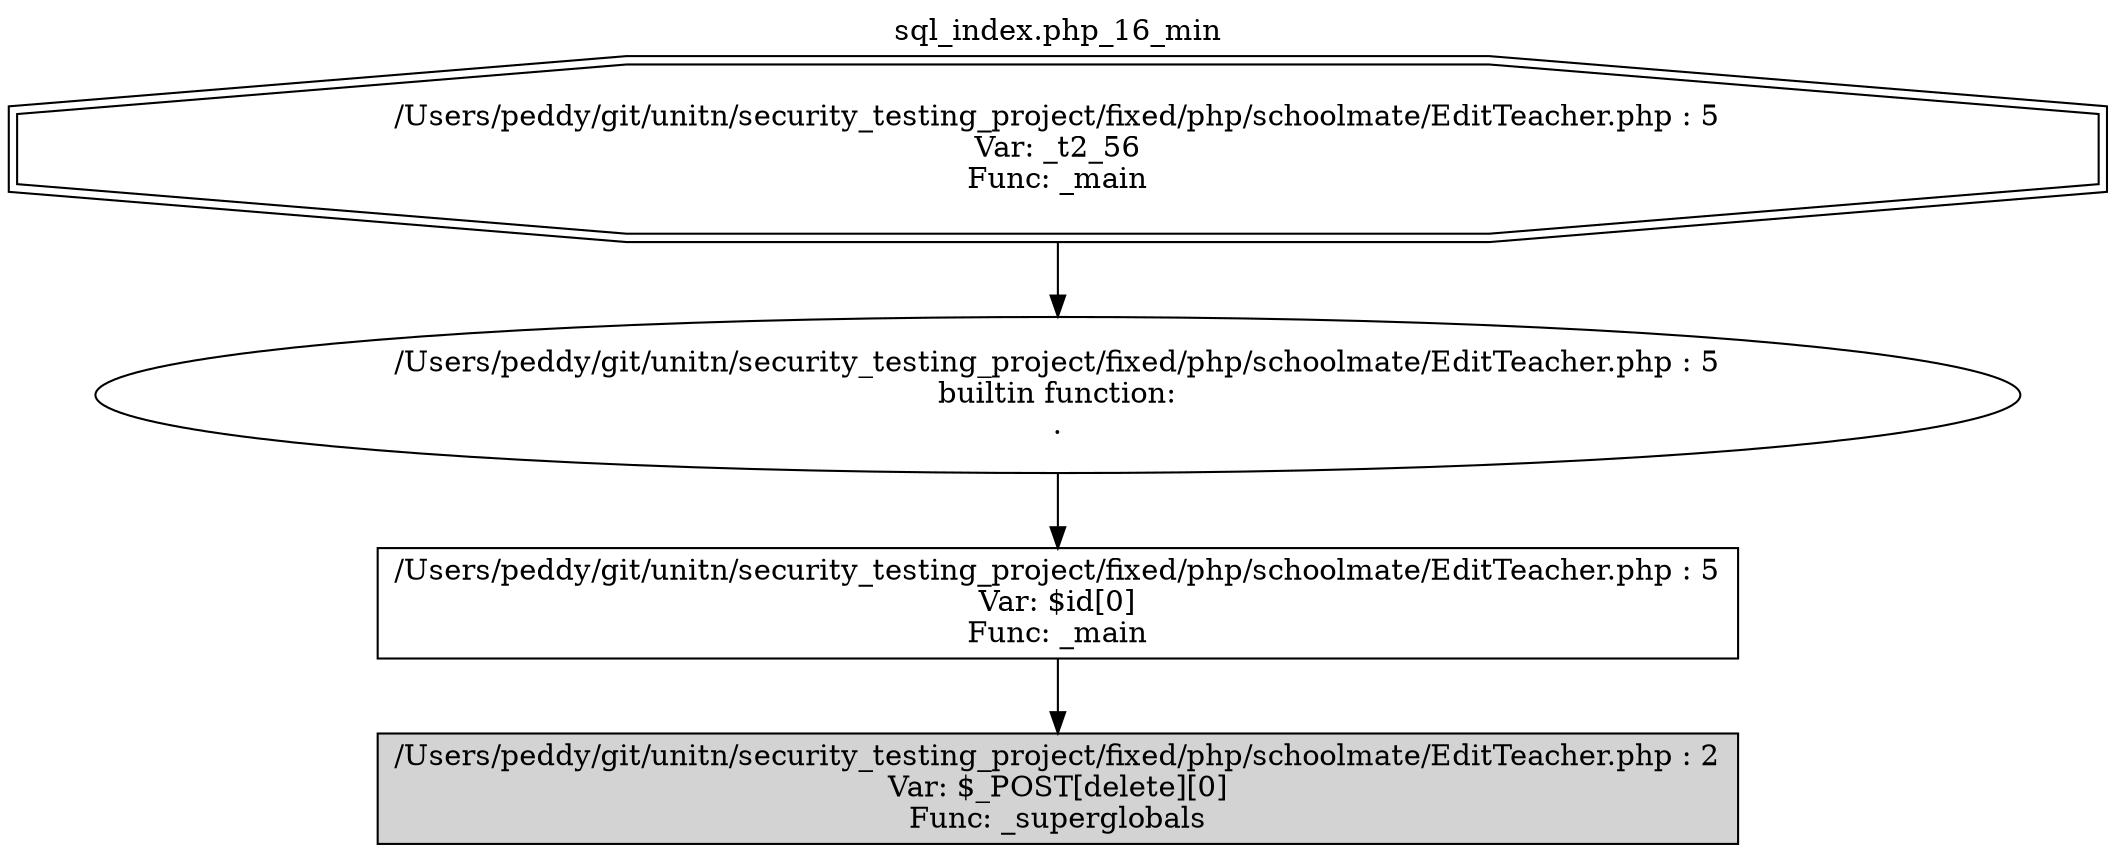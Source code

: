 digraph cfg {
  label="sql_index.php_16_min";
  labelloc=t;
  n1 [shape=doubleoctagon, label="/Users/peddy/git/unitn/security_testing_project/fixed/php/schoolmate/EditTeacher.php : 5\nVar: _t2_56\nFunc: _main\n"];
  n2 [shape=ellipse, label="/Users/peddy/git/unitn/security_testing_project/fixed/php/schoolmate/EditTeacher.php : 5\nbuiltin function:\n.\n"];
  n3 [shape=box, label="/Users/peddy/git/unitn/security_testing_project/fixed/php/schoolmate/EditTeacher.php : 5\nVar: $id[0]\nFunc: _main\n"];
  n4 [shape=box, label="/Users/peddy/git/unitn/security_testing_project/fixed/php/schoolmate/EditTeacher.php : 2\nVar: $_POST[delete][0]\nFunc: _superglobals\n",style=filled];
  n1 -> n2;
  n2 -> n3;
  n3 -> n4;
}
